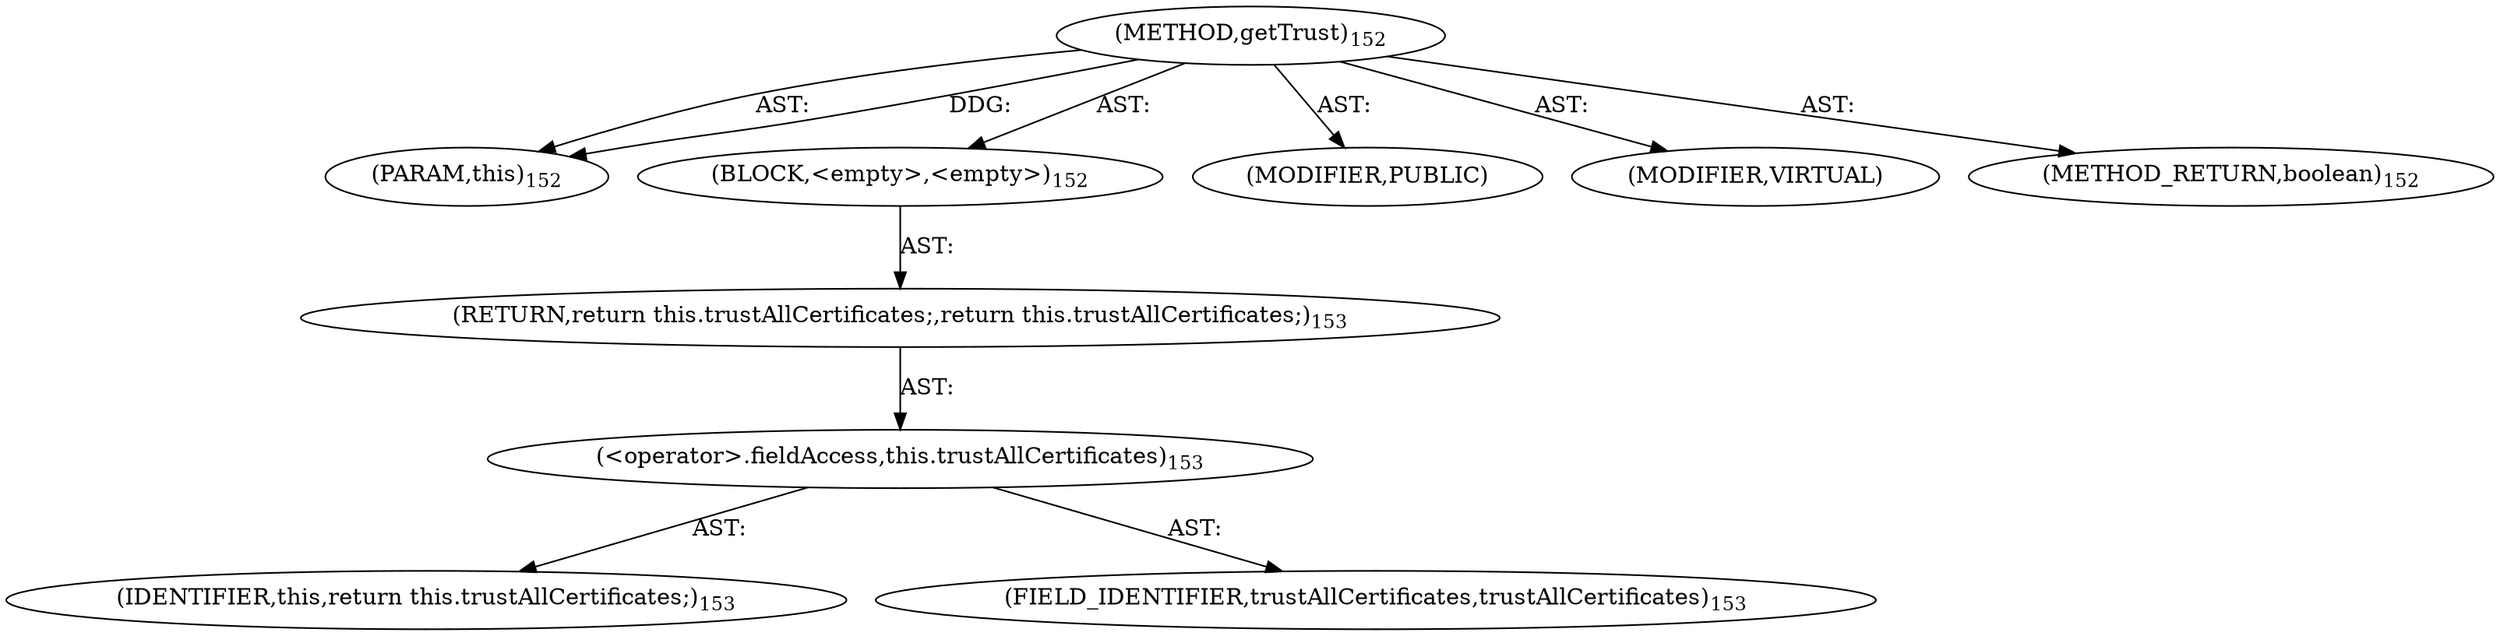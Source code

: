 digraph "getTrust" {  
"111669149707" [label = <(METHOD,getTrust)<SUB>152</SUB>> ]
"115964116996" [label = <(PARAM,this)<SUB>152</SUB>> ]
"25769803787" [label = <(BLOCK,&lt;empty&gt;,&lt;empty&gt;)<SUB>152</SUB>> ]
"146028888069" [label = <(RETURN,return this.trustAllCertificates;,return this.trustAllCertificates;)<SUB>153</SUB>> ]
"30064771102" [label = <(&lt;operator&gt;.fieldAccess,this.trustAllCertificates)<SUB>153</SUB>> ]
"68719476740" [label = <(IDENTIFIER,this,return this.trustAllCertificates;)<SUB>153</SUB>> ]
"55834574863" [label = <(FIELD_IDENTIFIER,trustAllCertificates,trustAllCertificates)<SUB>153</SUB>> ]
"133143986204" [label = <(MODIFIER,PUBLIC)> ]
"133143986205" [label = <(MODIFIER,VIRTUAL)> ]
"128849018891" [label = <(METHOD_RETURN,boolean)<SUB>152</SUB>> ]
  "111669149707" -> "115964116996"  [ label = "AST: "] 
  "111669149707" -> "25769803787"  [ label = "AST: "] 
  "111669149707" -> "133143986204"  [ label = "AST: "] 
  "111669149707" -> "133143986205"  [ label = "AST: "] 
  "111669149707" -> "128849018891"  [ label = "AST: "] 
  "25769803787" -> "146028888069"  [ label = "AST: "] 
  "146028888069" -> "30064771102"  [ label = "AST: "] 
  "30064771102" -> "68719476740"  [ label = "AST: "] 
  "30064771102" -> "55834574863"  [ label = "AST: "] 
  "111669149707" -> "115964116996"  [ label = "DDG: "] 
}
